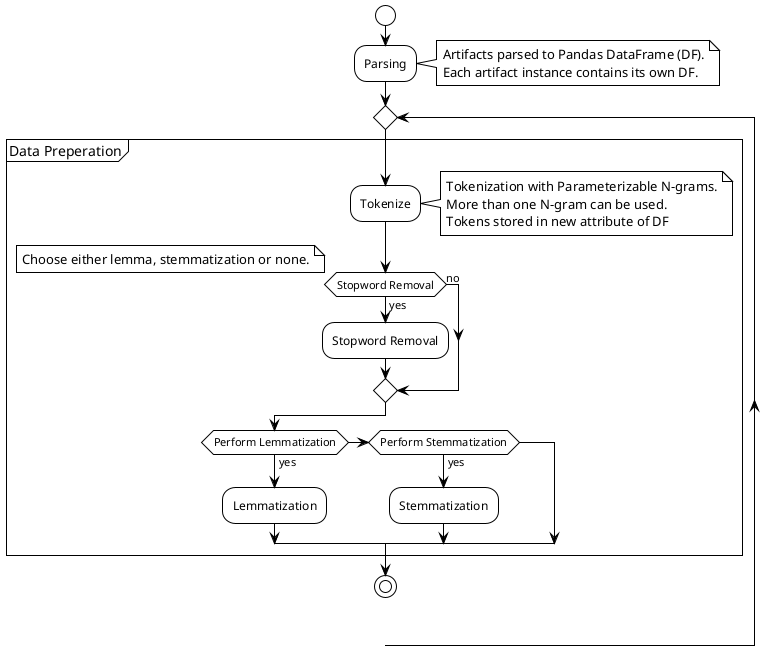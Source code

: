 @startuml
'!theme sketchy-outline
'!theme materia
!theme plain


start
:Parsing;
note right
  Artifacts parsed to Pandas DataFrame (DF).
  Each artifact instance contains its own DF.
end note

repeat
partition Data Preperation {

    :Tokenize;
    note right
    Tokenization with Parameterizable N-grams.
    More than one N-gram can be used.
    Tokens stored in new attribute of DF
    end note


    if (Stopword Removal) then (yes)
    :Stopword Removal;
        'note right
        'end note
    else (no)
    endif

    note right
            Choose either lemma, stemmatization or none.
    end note

    if (Perform Lemmatization) then (yes)
        :Lemmatization;
        'note right
        'end note
    elseif (Perform Stemmatization) then (yes)
        :Stemmatization;
        
    else ()   
    endif

    }


stop
@enduml

